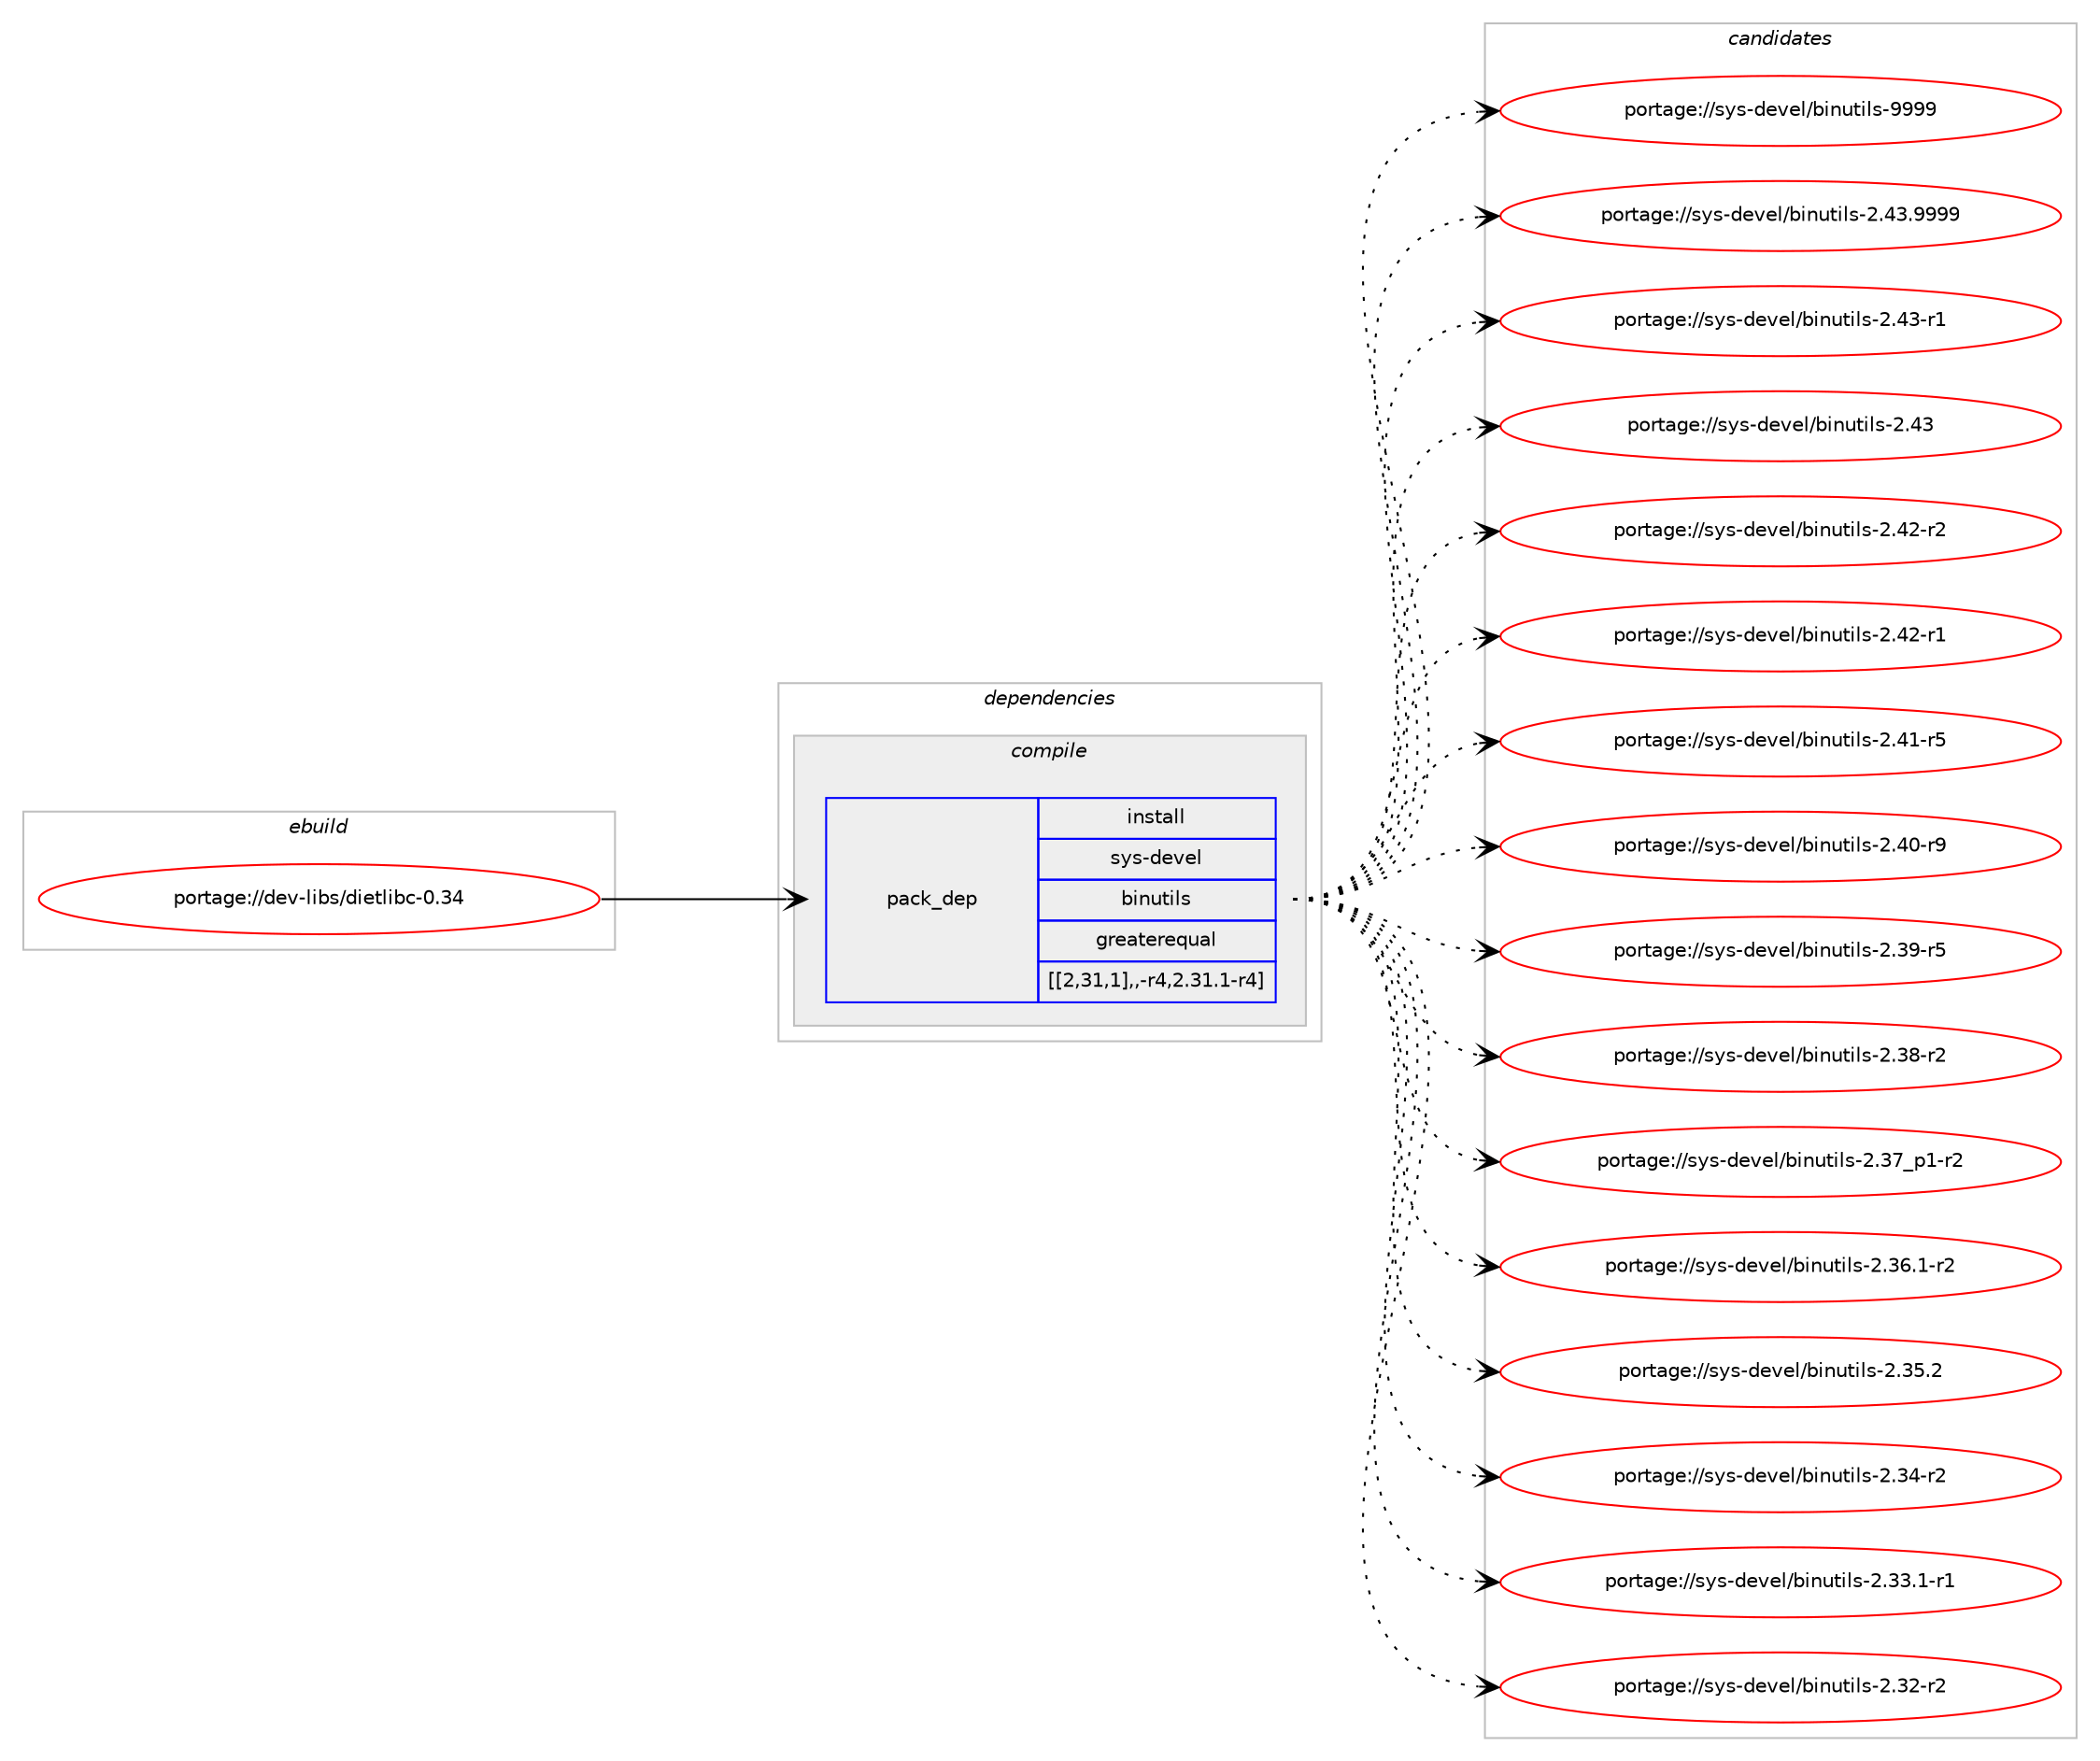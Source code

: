 digraph prolog {

# *************
# Graph options
# *************

newrank=true;
concentrate=true;
compound=true;
graph [rankdir=LR,fontname=Helvetica,fontsize=10,ranksep=1.5];#, ranksep=2.5, nodesep=0.2];
edge  [arrowhead=vee];
node  [fontname=Helvetica,fontsize=10];

# **********
# The ebuild
# **********

subgraph cluster_leftcol {
color=gray;
label=<<i>ebuild</i>>;
id [label="portage://dev-libs/dietlibc-0.34", color=red, width=4, href="../dev-libs/dietlibc-0.34.svg"];
}

# ****************
# The dependencies
# ****************

subgraph cluster_midcol {
color=gray;
label=<<i>dependencies</i>>;
subgraph cluster_compile {
fillcolor="#eeeeee";
style=filled;
label=<<i>compile</i>>;
subgraph pack80374 {
dependency107916 [label=<<TABLE BORDER="0" CELLBORDER="1" CELLSPACING="0" CELLPADDING="4" WIDTH="220"><TR><TD ROWSPAN="6" CELLPADDING="30">pack_dep</TD></TR><TR><TD WIDTH="110">install</TD></TR><TR><TD>sys-devel</TD></TR><TR><TD>binutils</TD></TR><TR><TD>greaterequal</TD></TR><TR><TD>[[2,31,1],,-r4,2.31.1-r4]</TD></TR></TABLE>>, shape=none, color=blue];
}
id:e -> dependency107916:w [weight=20,style="solid",arrowhead="vee"];
}
subgraph cluster_compileandrun {
fillcolor="#eeeeee";
style=filled;
label=<<i>compile and run</i>>;
}
subgraph cluster_run {
fillcolor="#eeeeee";
style=filled;
label=<<i>run</i>>;
}
}

# **************
# The candidates
# **************

subgraph cluster_choices {
rank=same;
color=gray;
label=<<i>candidates</i>>;

subgraph choice80374 {
color=black;
nodesep=1;
choice1151211154510010111810110847981051101171161051081154557575757 [label="portage://sys-devel/binutils-9999", color=red, width=4,href="../sys-devel/binutils-9999.svg"];
choice11512111545100101118101108479810511011711610510811545504652514657575757 [label="portage://sys-devel/binutils-2.43.9999", color=red, width=4,href="../sys-devel/binutils-2.43.9999.svg"];
choice11512111545100101118101108479810511011711610510811545504652514511449 [label="portage://sys-devel/binutils-2.43-r1", color=red, width=4,href="../sys-devel/binutils-2.43-r1.svg"];
choice1151211154510010111810110847981051101171161051081154550465251 [label="portage://sys-devel/binutils-2.43", color=red, width=4,href="../sys-devel/binutils-2.43.svg"];
choice11512111545100101118101108479810511011711610510811545504652504511450 [label="portage://sys-devel/binutils-2.42-r2", color=red, width=4,href="../sys-devel/binutils-2.42-r2.svg"];
choice11512111545100101118101108479810511011711610510811545504652504511449 [label="portage://sys-devel/binutils-2.42-r1", color=red, width=4,href="../sys-devel/binutils-2.42-r1.svg"];
choice11512111545100101118101108479810511011711610510811545504652494511453 [label="portage://sys-devel/binutils-2.41-r5", color=red, width=4,href="../sys-devel/binutils-2.41-r5.svg"];
choice11512111545100101118101108479810511011711610510811545504652484511457 [label="portage://sys-devel/binutils-2.40-r9", color=red, width=4,href="../sys-devel/binutils-2.40-r9.svg"];
choice11512111545100101118101108479810511011711610510811545504651574511453 [label="portage://sys-devel/binutils-2.39-r5", color=red, width=4,href="../sys-devel/binutils-2.39-r5.svg"];
choice11512111545100101118101108479810511011711610510811545504651564511450 [label="portage://sys-devel/binutils-2.38-r2", color=red, width=4,href="../sys-devel/binutils-2.38-r2.svg"];
choice115121115451001011181011084798105110117116105108115455046515595112494511450 [label="portage://sys-devel/binutils-2.37_p1-r2", color=red, width=4,href="../sys-devel/binutils-2.37_p1-r2.svg"];
choice115121115451001011181011084798105110117116105108115455046515446494511450 [label="portage://sys-devel/binutils-2.36.1-r2", color=red, width=4,href="../sys-devel/binutils-2.36.1-r2.svg"];
choice11512111545100101118101108479810511011711610510811545504651534650 [label="portage://sys-devel/binutils-2.35.2", color=red, width=4,href="../sys-devel/binutils-2.35.2.svg"];
choice11512111545100101118101108479810511011711610510811545504651524511450 [label="portage://sys-devel/binutils-2.34-r2", color=red, width=4,href="../sys-devel/binutils-2.34-r2.svg"];
choice115121115451001011181011084798105110117116105108115455046515146494511449 [label="portage://sys-devel/binutils-2.33.1-r1", color=red, width=4,href="../sys-devel/binutils-2.33.1-r1.svg"];
choice11512111545100101118101108479810511011711610510811545504651504511450 [label="portage://sys-devel/binutils-2.32-r2", color=red, width=4,href="../sys-devel/binutils-2.32-r2.svg"];
dependency107916:e -> choice1151211154510010111810110847981051101171161051081154557575757:w [style=dotted,weight="100"];
dependency107916:e -> choice11512111545100101118101108479810511011711610510811545504652514657575757:w [style=dotted,weight="100"];
dependency107916:e -> choice11512111545100101118101108479810511011711610510811545504652514511449:w [style=dotted,weight="100"];
dependency107916:e -> choice1151211154510010111810110847981051101171161051081154550465251:w [style=dotted,weight="100"];
dependency107916:e -> choice11512111545100101118101108479810511011711610510811545504652504511450:w [style=dotted,weight="100"];
dependency107916:e -> choice11512111545100101118101108479810511011711610510811545504652504511449:w [style=dotted,weight="100"];
dependency107916:e -> choice11512111545100101118101108479810511011711610510811545504652494511453:w [style=dotted,weight="100"];
dependency107916:e -> choice11512111545100101118101108479810511011711610510811545504652484511457:w [style=dotted,weight="100"];
dependency107916:e -> choice11512111545100101118101108479810511011711610510811545504651574511453:w [style=dotted,weight="100"];
dependency107916:e -> choice11512111545100101118101108479810511011711610510811545504651564511450:w [style=dotted,weight="100"];
dependency107916:e -> choice115121115451001011181011084798105110117116105108115455046515595112494511450:w [style=dotted,weight="100"];
dependency107916:e -> choice115121115451001011181011084798105110117116105108115455046515446494511450:w [style=dotted,weight="100"];
dependency107916:e -> choice11512111545100101118101108479810511011711610510811545504651534650:w [style=dotted,weight="100"];
dependency107916:e -> choice11512111545100101118101108479810511011711610510811545504651524511450:w [style=dotted,weight="100"];
dependency107916:e -> choice115121115451001011181011084798105110117116105108115455046515146494511449:w [style=dotted,weight="100"];
dependency107916:e -> choice11512111545100101118101108479810511011711610510811545504651504511450:w [style=dotted,weight="100"];
}
}

}
